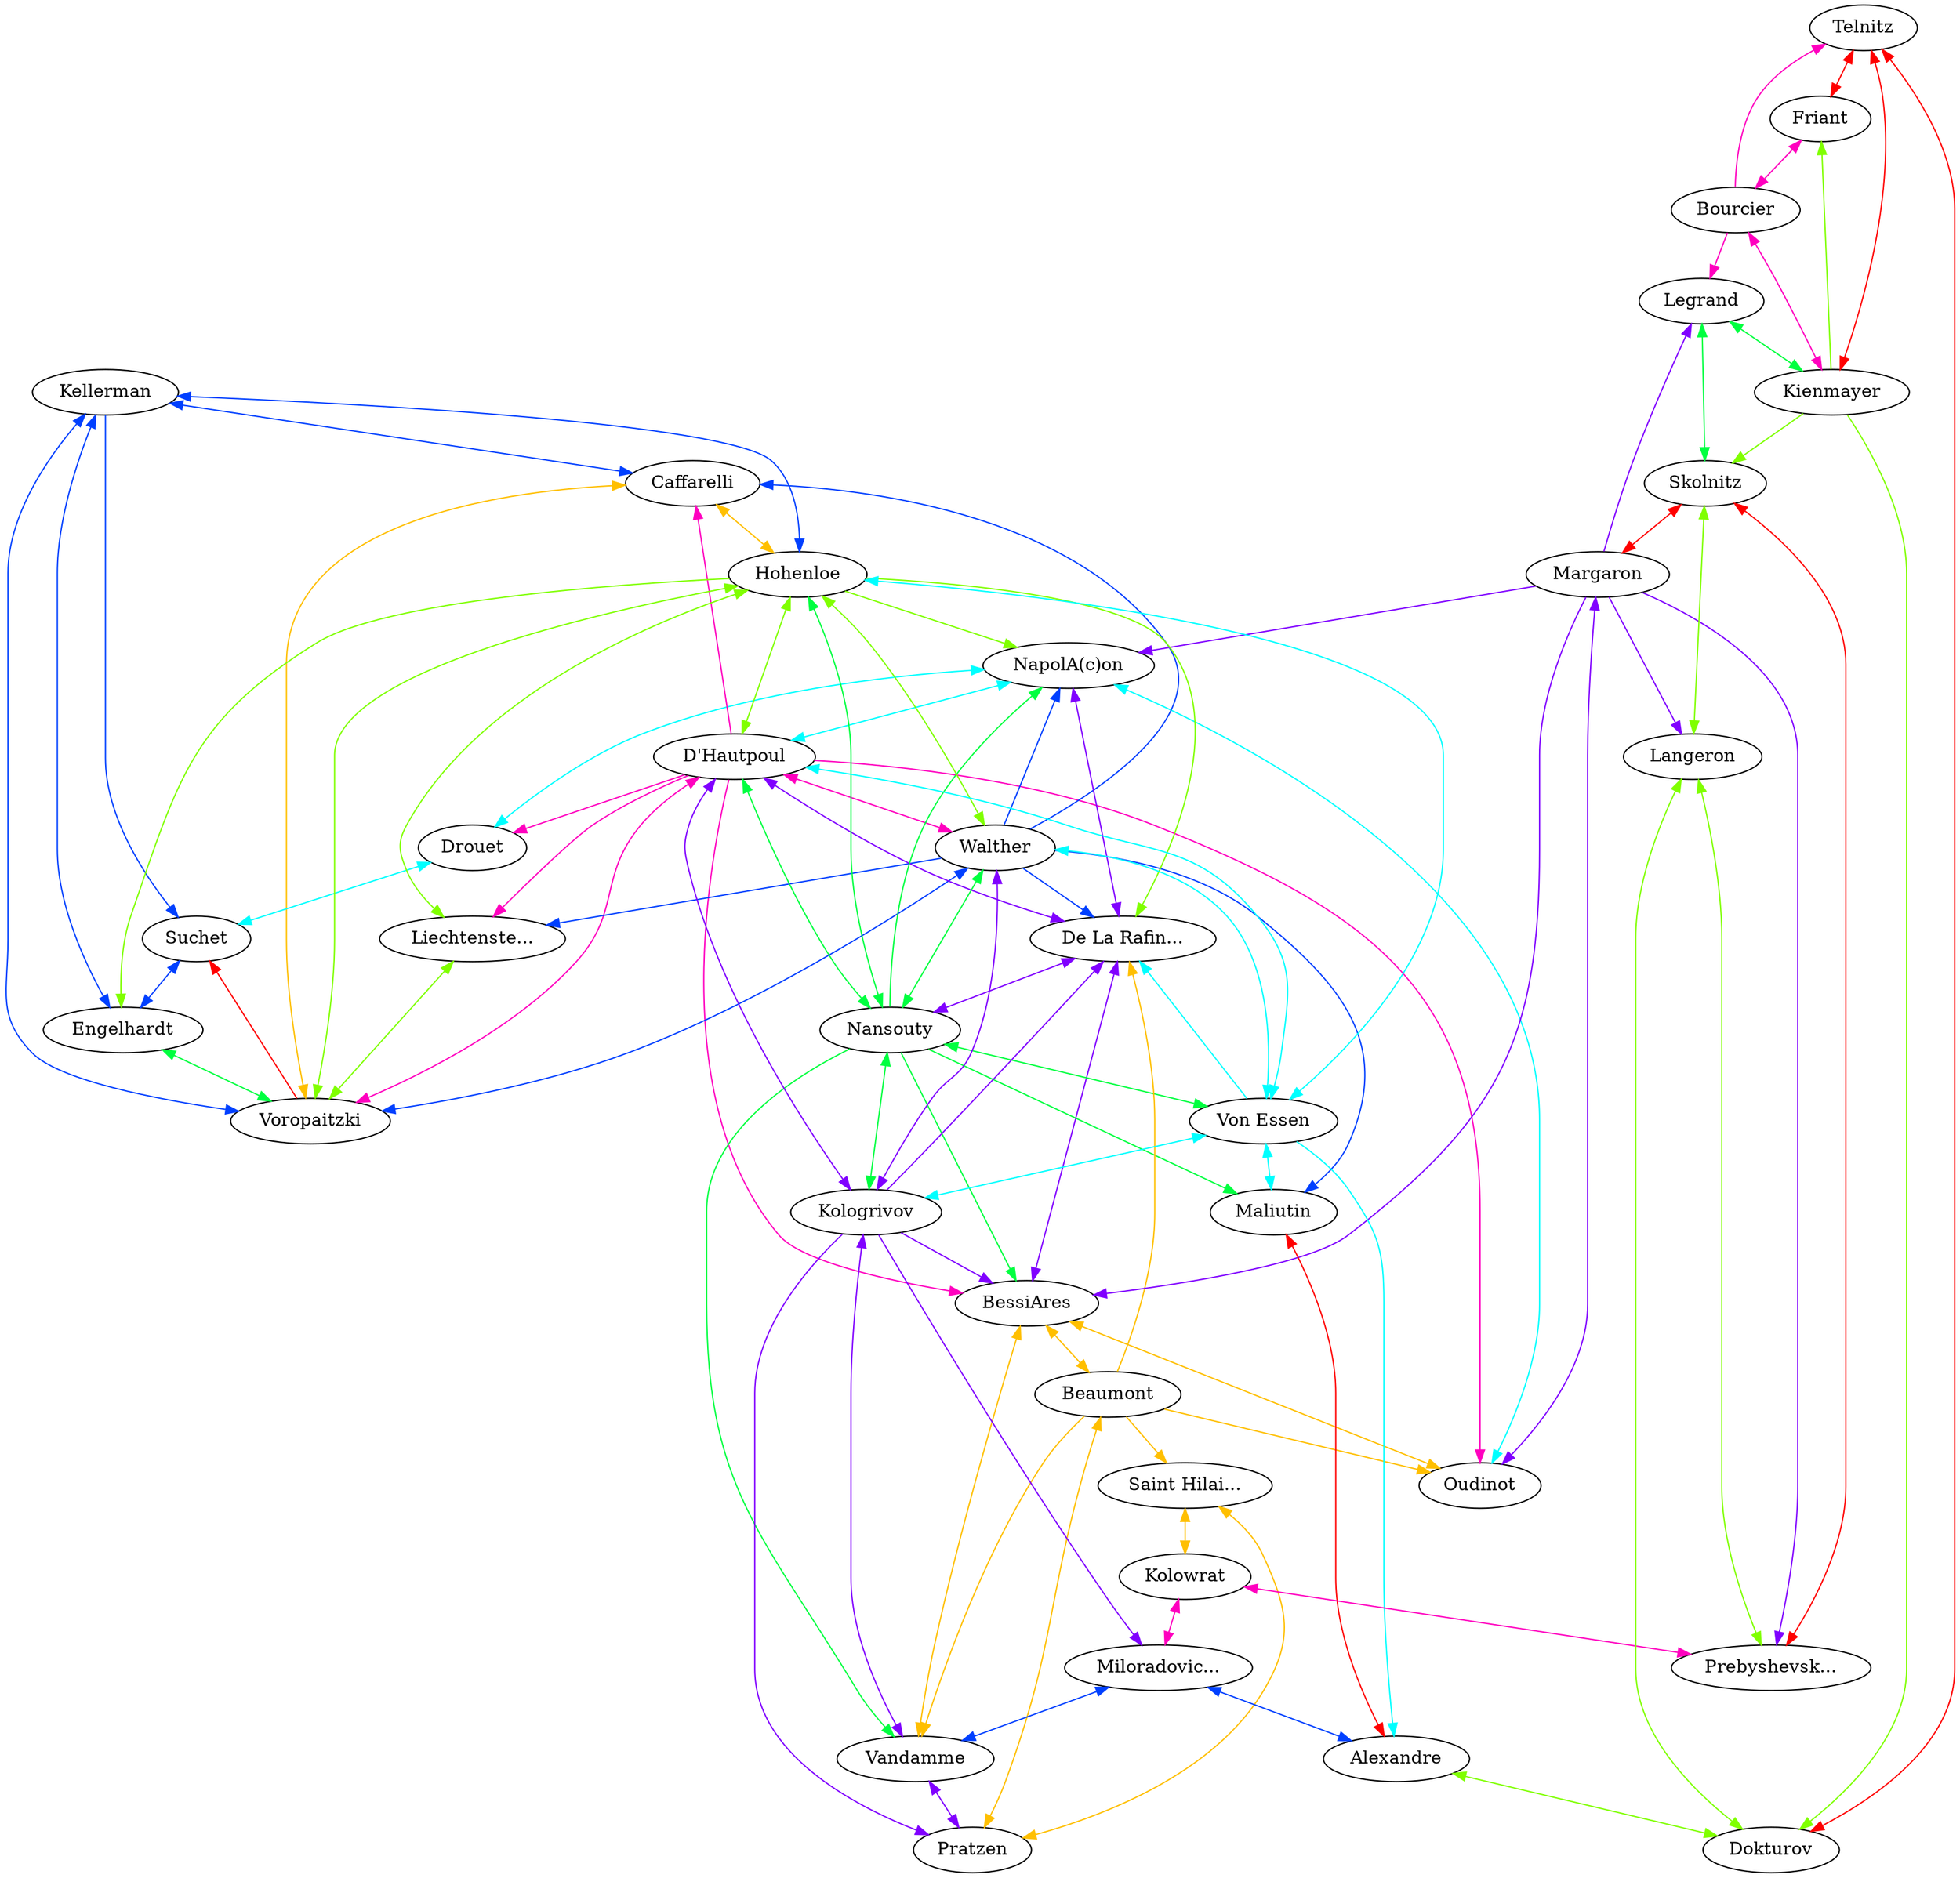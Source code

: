 graph x {
"Suchet" [pos="3.43055555555556,-1.29166666666667",label="Suchet"]
"Kellerman" [pos="4.44444444444444,-1.73611111111111",label="Kellerman"]
"Caffarelli" [pos="4.31944444444444,-2.25",label="Caffarelli"]
"NapolA(c)on" [pos="2.54166666666667,-3",label="NapolA(c)on"]
"Drouet" [pos="2.34722222222222,-2.44444444444444",label="Drouet"]
"D'Hautpoul" [pos="3.81944444444444,-2.88888888888889",label="D'Hautpoul"]
"Walther" [pos="4.81944444444444,-3.125",label="Walther"]
"De La RafiniAre" [pos="3.29166666666667,-3.5",label="De La Rafin..."]
"Nansouty" [pos="4.16666666666667,-3.55555555555556",label="Nansouty"]
"Oudinot" [pos="1.68055555555556,-4.11111111111111",label="Oudinot"]
"BessiAres" [pos="2.94444444444444,-4.11111111111111",label="BessiAres"]
"Vandamme" [pos="3.81944444444444,-4.375",label="Vandamme"]
"Beaumont" [pos="2.80555555555556,-4.61111111111111",label="Beaumont"]
"Saint Hilaire" [pos="3.08333333333333,-5.27777777777778",label="Saint Hilai..."]
"Margaron" [pos="1.44444444444444,-5.95833333333333",label="Margaron"]
"Legrand" [pos="0.847222222222222,-6.44444444444444",label="Legrand"]
"Bourcier" [pos="0.5,-7.40277777777778",label="Bourcier"]
"Friant" [pos="0.472222222222222,-7.76388888888889",label="Friant"]
"Pratzen" [pos="3.76388888888889,-4.80555555555556",label="Pratzen"]
"Skolnitz" [pos="1.83333333333333,-6.66666666666667",label="Skolnitz"]
"Telnitz" [pos="1.77777777777778,-7.45833333333333",label="Telnitz"]
"Liechtenstein" [pos="5.73611111111111,-2.69444444444444",label="Liechtenste..."]
"Engelhardt" [pos="4.70833333333333,-1.31944444444444",label="Engelhardt"]
"Voropaitzki" [pos="5.48611111111111,-2.30555555555556",label="Voropaitzki"]
"Hohenloe" [pos="4.80555555555556,-2.69444444444444",label="Hohenloe"]
"Alexandre" [pos="5.54166666666667,-4.43055555555556",label="Alexandre"]
"Von Essen" [pos="5.15277777777778,-3.55555555555556",label="Von Essen"]
"Kologrivov" [pos="4.16666666666667,-4",label="Kologrivov"]
"Maliutin" [pos="5.19444444444444,-4.02777777777778",label="Maliutin"]
"Miloradovich" [pos="4.63888888888889,-4.68055555555556",label="Miloradovic..."]
"Kolowrat" [pos="4.09722222222222,-5.40277777777778",label="Kolowrat"]
"Prebyshevsky" [pos="2.54166666666667,-6.15277777777778",label="Prebyshevsk..."]
"Langeron" [pos="2.54166666666667,-6.66666666666667",label="Langeron"]
"Dokturov" [pos="2.54166666666667,-7.18055555555556",label="Dokturov"]
"Kienmayer" [pos="1.13888888888889,-6.97222222222222",label="Kienmayer"]
"Saint Hilaire" -- "Kolowrat" [dir="both",color="0.125,1,1"]
"Saint Hilaire" -- "Pratzen" [dir="both",color="0.125,1,1"]
"Liechtenstein" -- "Voropaitzki" [dir="both",color="0.25,1,1"]
"Liechtenstein" -- "Hohenloe" [dir="both",color="0.25,1,1"]
"Legrand" -- "Skolnitz" [dir="both",color="0.375,1,1"]
"Legrand" -- "Kienmayer" [dir="both",color="0.375,1,1"]
"Drouet" -- "Suchet" [dir="both",color="0.5,1,1"]
"Drouet" -- "NapolA(c)on" [dir="both",color="0.5,1,1"]
"Kellerman" -- "Caffarelli" [dir="both",color="0.625,1,1"]
"Kellerman" -- "Voropaitzki" [dir="both",color="0.625,1,1"]
"Kellerman" -- "Hohenloe" [dir="both",color="0.625,1,1"]
"Kellerman" -- "Suchet" [dir="forward",color="0.625,1,1"]
"Kellerman" -- "Engelhardt" [dir="both",color="0.625,1,1"]
"De La RafiniAre" -- "BessiAres" [dir="both",color="0.75,1,1"]
"De La RafiniAre" -- "NapolA(c)on" [dir="both",color="0.75,1,1"]
"De La RafiniAre" -- "D'Hautpoul" [dir="both",color="0.75,1,1"]
"De La RafiniAre" -- "Nansouty" [dir="both",color="0.75,1,1"]
"Kolowrat" -- "Miloradovich" [dir="both",color="0.875,1,1"]
"Kolowrat" -- "Prebyshevsky" [dir="both",color="0.875,1,1"]
"Telnitz" -- "Friant" [dir="both",color="1,1,1"]
"Telnitz" -- "Kienmayer" [dir="both",color="1,1,1"]
"Telnitz" -- "Dokturov" [dir="both",color="1,1,1"]
"BessiAres" -- "Beaumont" [dir="both",color="0.125,1,1"]
"BessiAres" -- "Vandamme" [dir="both",color="0.125,1,1"]
"BessiAres" -- "Oudinot" [dir="both",color="0.125,1,1"]
"Langeron" -- "Skolnitz" [dir="both",color="0.25,1,1"]
"Langeron" -- "Prebyshevsky" [dir="both",color="0.25,1,1"]
"Langeron" -- "Dokturov" [dir="both",color="0.25,1,1"]
"Nansouty" -- "Von Essen" [dir="both",color="0.375,1,1"]
"Nansouty" -- "Kologrivov" [dir="both",color="0.375,1,1"]
"Nansouty" -- "Walther" [dir="both",color="0.375,1,1"]
"Nansouty" -- "Vandamme" [dir="forward",color="0.375,1,1"]
"Nansouty" -- "BessiAres" [dir="forward",color="0.375,1,1"]
"Nansouty" -- "Hohenloe" [dir="both",color="0.375,1,1"]
"Nansouty" -- "NapolA(c)on" [dir="forward",color="0.375,1,1"]
"Nansouty" -- "Maliutin" [dir="forward",color="0.375,1,1"]
"Nansouty" -- "D'Hautpoul" [dir="both",color="0.375,1,1"]
"Von Essen" -- "Alexandre" [dir="forward",color="0.5,1,1"]
"Von Essen" -- "Kologrivov" [dir="both",color="0.5,1,1"]
"Von Essen" -- "De La RafiniAre" [dir="forward",color="0.5,1,1"]
"Von Essen" -- "Walther" [dir="both",color="0.5,1,1"]
"Von Essen" -- "Hohenloe" [dir="both",color="0.5,1,1"]
"Von Essen" -- "D'Hautpoul" [dir="both",color="0.5,1,1"]
"Von Essen" -- "Maliutin" [dir="both",color="0.5,1,1"]
"Suchet" -- "Engelhardt" [dir="both",color="0.625,1,1"]
"Kologrivov" -- "Miloradovich" [dir="forward",color="0.75,1,1"]
"Kologrivov" -- "Pratzen" [dir="forward",color="0.75,1,1"]
"Kologrivov" -- "De La RafiniAre" [dir="forward",color="0.75,1,1"]
"Kologrivov" -- "Walther" [dir="both",color="0.75,1,1"]
"Kologrivov" -- "Vandamme" [dir="both",color="0.75,1,1"]
"Kologrivov" -- "BessiAres" [dir="forward",color="0.75,1,1"]
"Kologrivov" -- "D'Hautpoul" [dir="both",color="0.75,1,1"]
"Friant" -- "Bourcier" [dir="both",color="0.875,1,1"]
"Skolnitz" -- "Margaron" [dir="both",color="1,1,1"]
"Skolnitz" -- "Prebyshevsky" [dir="both",color="1,1,1"]
"Caffarelli" -- "Voropaitzki" [dir="both",color="0.125,1,1"]
"Caffarelli" -- "Hohenloe" [dir="both",color="0.125,1,1"]
"Hohenloe" -- "De La RafiniAre" [dir="forward",color="0.25,1,1"]
"Hohenloe" -- "Walther" [dir="both",color="0.25,1,1"]
"Hohenloe" -- "Voropaitzki" [dir="both",color="0.25,1,1"]
"Hohenloe" -- "Engelhardt" [dir="forward",color="0.25,1,1"]
"Hohenloe" -- "NapolA(c)on" [dir="forward",color="0.25,1,1"]
"Hohenloe" -- "D'Hautpoul" [dir="both",color="0.25,1,1"]
"Engelhardt" -- "Voropaitzki" [dir="both",color="0.375,1,1"]
"NapolA(c)on" -- "D'Hautpoul" [dir="both",color="0.5,1,1"]
"NapolA(c)on" -- "Oudinot" [dir="both",color="0.5,1,1"]
"Miloradovich" -- "Alexandre" [dir="both",color="0.625,1,1"]
"Miloradovich" -- "Vandamme" [dir="both",color="0.625,1,1"]
"Vandamme" -- "Pratzen" [dir="both",color="0.75,1,1"]
"D'Hautpoul" -- "Liechtenstein" [dir="forward",color="0.875,1,1"]
"D'Hautpoul" -- "Drouet" [dir="forward",color="0.875,1,1"]
"D'Hautpoul" -- "Walther" [dir="both",color="0.875,1,1"]
"D'Hautpoul" -- "Caffarelli" [dir="forward",color="0.875,1,1"]
"D'Hautpoul" -- "BessiAres" [dir="forward",color="0.875,1,1"]
"D'Hautpoul" -- "Voropaitzki" [dir="both",color="0.875,1,1"]
"D'Hautpoul" -- "Oudinot" [dir="forward",color="0.875,1,1"]
"Maliutin" -- "Alexandre" [dir="both",color="1,1,1"]
"Beaumont" -- "Saint Hilaire" [dir="forward",color="0.125,1,1"]
"Beaumont" -- "Pratzen" [dir="both",color="0.125,1,1"]
"Beaumont" -- "De La RafiniAre" [dir="forward",color="0.125,1,1"]
"Beaumont" -- "Vandamme" [dir="forward",color="0.125,1,1"]
"Beaumont" -- "Oudinot" [dir="forward",color="0.125,1,1"]
"Alexandre" -- "Dokturov" [dir="both",color="0.25,1,1"]
"Walther" -- "Liechtenstein" [dir="forward",color="0.625,1,1"]
"Walther" -- "De La RafiniAre" [dir="forward",color="0.625,1,1"]
"Walther" -- "Caffarelli" [dir="forward",color="0.625,1,1"]
"Walther" -- "Voropaitzki" [dir="both",color="0.625,1,1"]
"Walther" -- "NapolA(c)on" [dir="forward",color="0.625,1,1"]
"Walther" -- "Maliutin" [dir="forward",color="0.625,1,1"]
"Margaron" -- "BessiAres" [dir="forward",color="0.75,1,1"]
"Margaron" -- "Langeron" [dir="forward",color="0.75,1,1"]
"Margaron" -- "Legrand" [dir="forward",color="0.75,1,1"]
"Margaron" -- "Prebyshevsky" [dir="forward",color="0.75,1,1"]
"Margaron" -- "NapolA(c)on" [dir="forward",color="0.75,1,1"]
"Margaron" -- "Oudinot" [dir="both",color="0.75,1,1"]
"Bourcier" -- "Telnitz" [dir="forward",color="0.875,1,1"]
"Bourcier" -- "Legrand" [dir="forward",color="0.875,1,1"]
"Bourcier" -- "Kienmayer" [dir="both",color="0.875,1,1"]
"Voropaitzki" -- "Suchet" [dir="forward",color="1,1,1"]
"Kienmayer" -- "Friant" [dir="forward",color="0.25,1,1"]
"Kienmayer" -- "Skolnitz" [dir="forward",color="0.25,1,1"]
"Kienmayer" -- "Dokturov" [dir="forward",color="0.25,1,1"]
}
